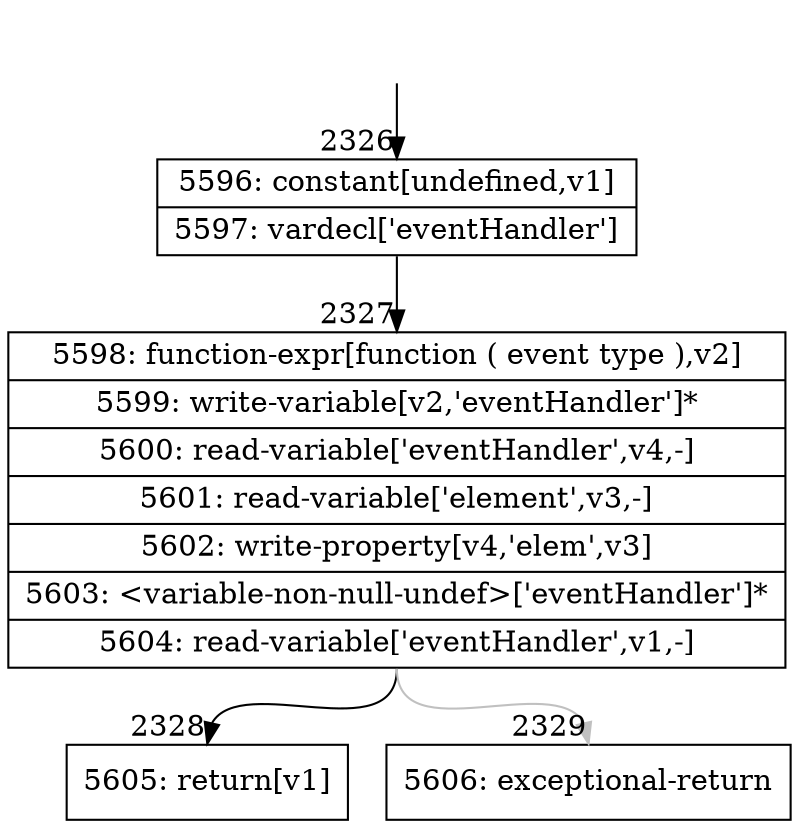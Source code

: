 digraph {
rankdir="TD"
BB_entry174[shape=none,label=""];
BB_entry174 -> BB2326 [tailport=s, headport=n, headlabel="    2326"]
BB2326 [shape=record label="{5596: constant[undefined,v1]|5597: vardecl['eventHandler']}" ] 
BB2326 -> BB2327 [tailport=s, headport=n, headlabel="      2327"]
BB2327 [shape=record label="{5598: function-expr[function ( event type ),v2]|5599: write-variable[v2,'eventHandler']*|5600: read-variable['eventHandler',v4,-]|5601: read-variable['element',v3,-]|5602: write-property[v4,'elem',v3]|5603: \<variable-non-null-undef\>['eventHandler']*|5604: read-variable['eventHandler',v1,-]}" ] 
BB2327 -> BB2328 [tailport=s, headport=n, headlabel="      2328"]
BB2327 -> BB2329 [tailport=s, headport=n, color=gray, headlabel="      2329"]
BB2328 [shape=record label="{5605: return[v1]}" ] 
BB2329 [shape=record label="{5606: exceptional-return}" ] 
//#$~ 3281
}
